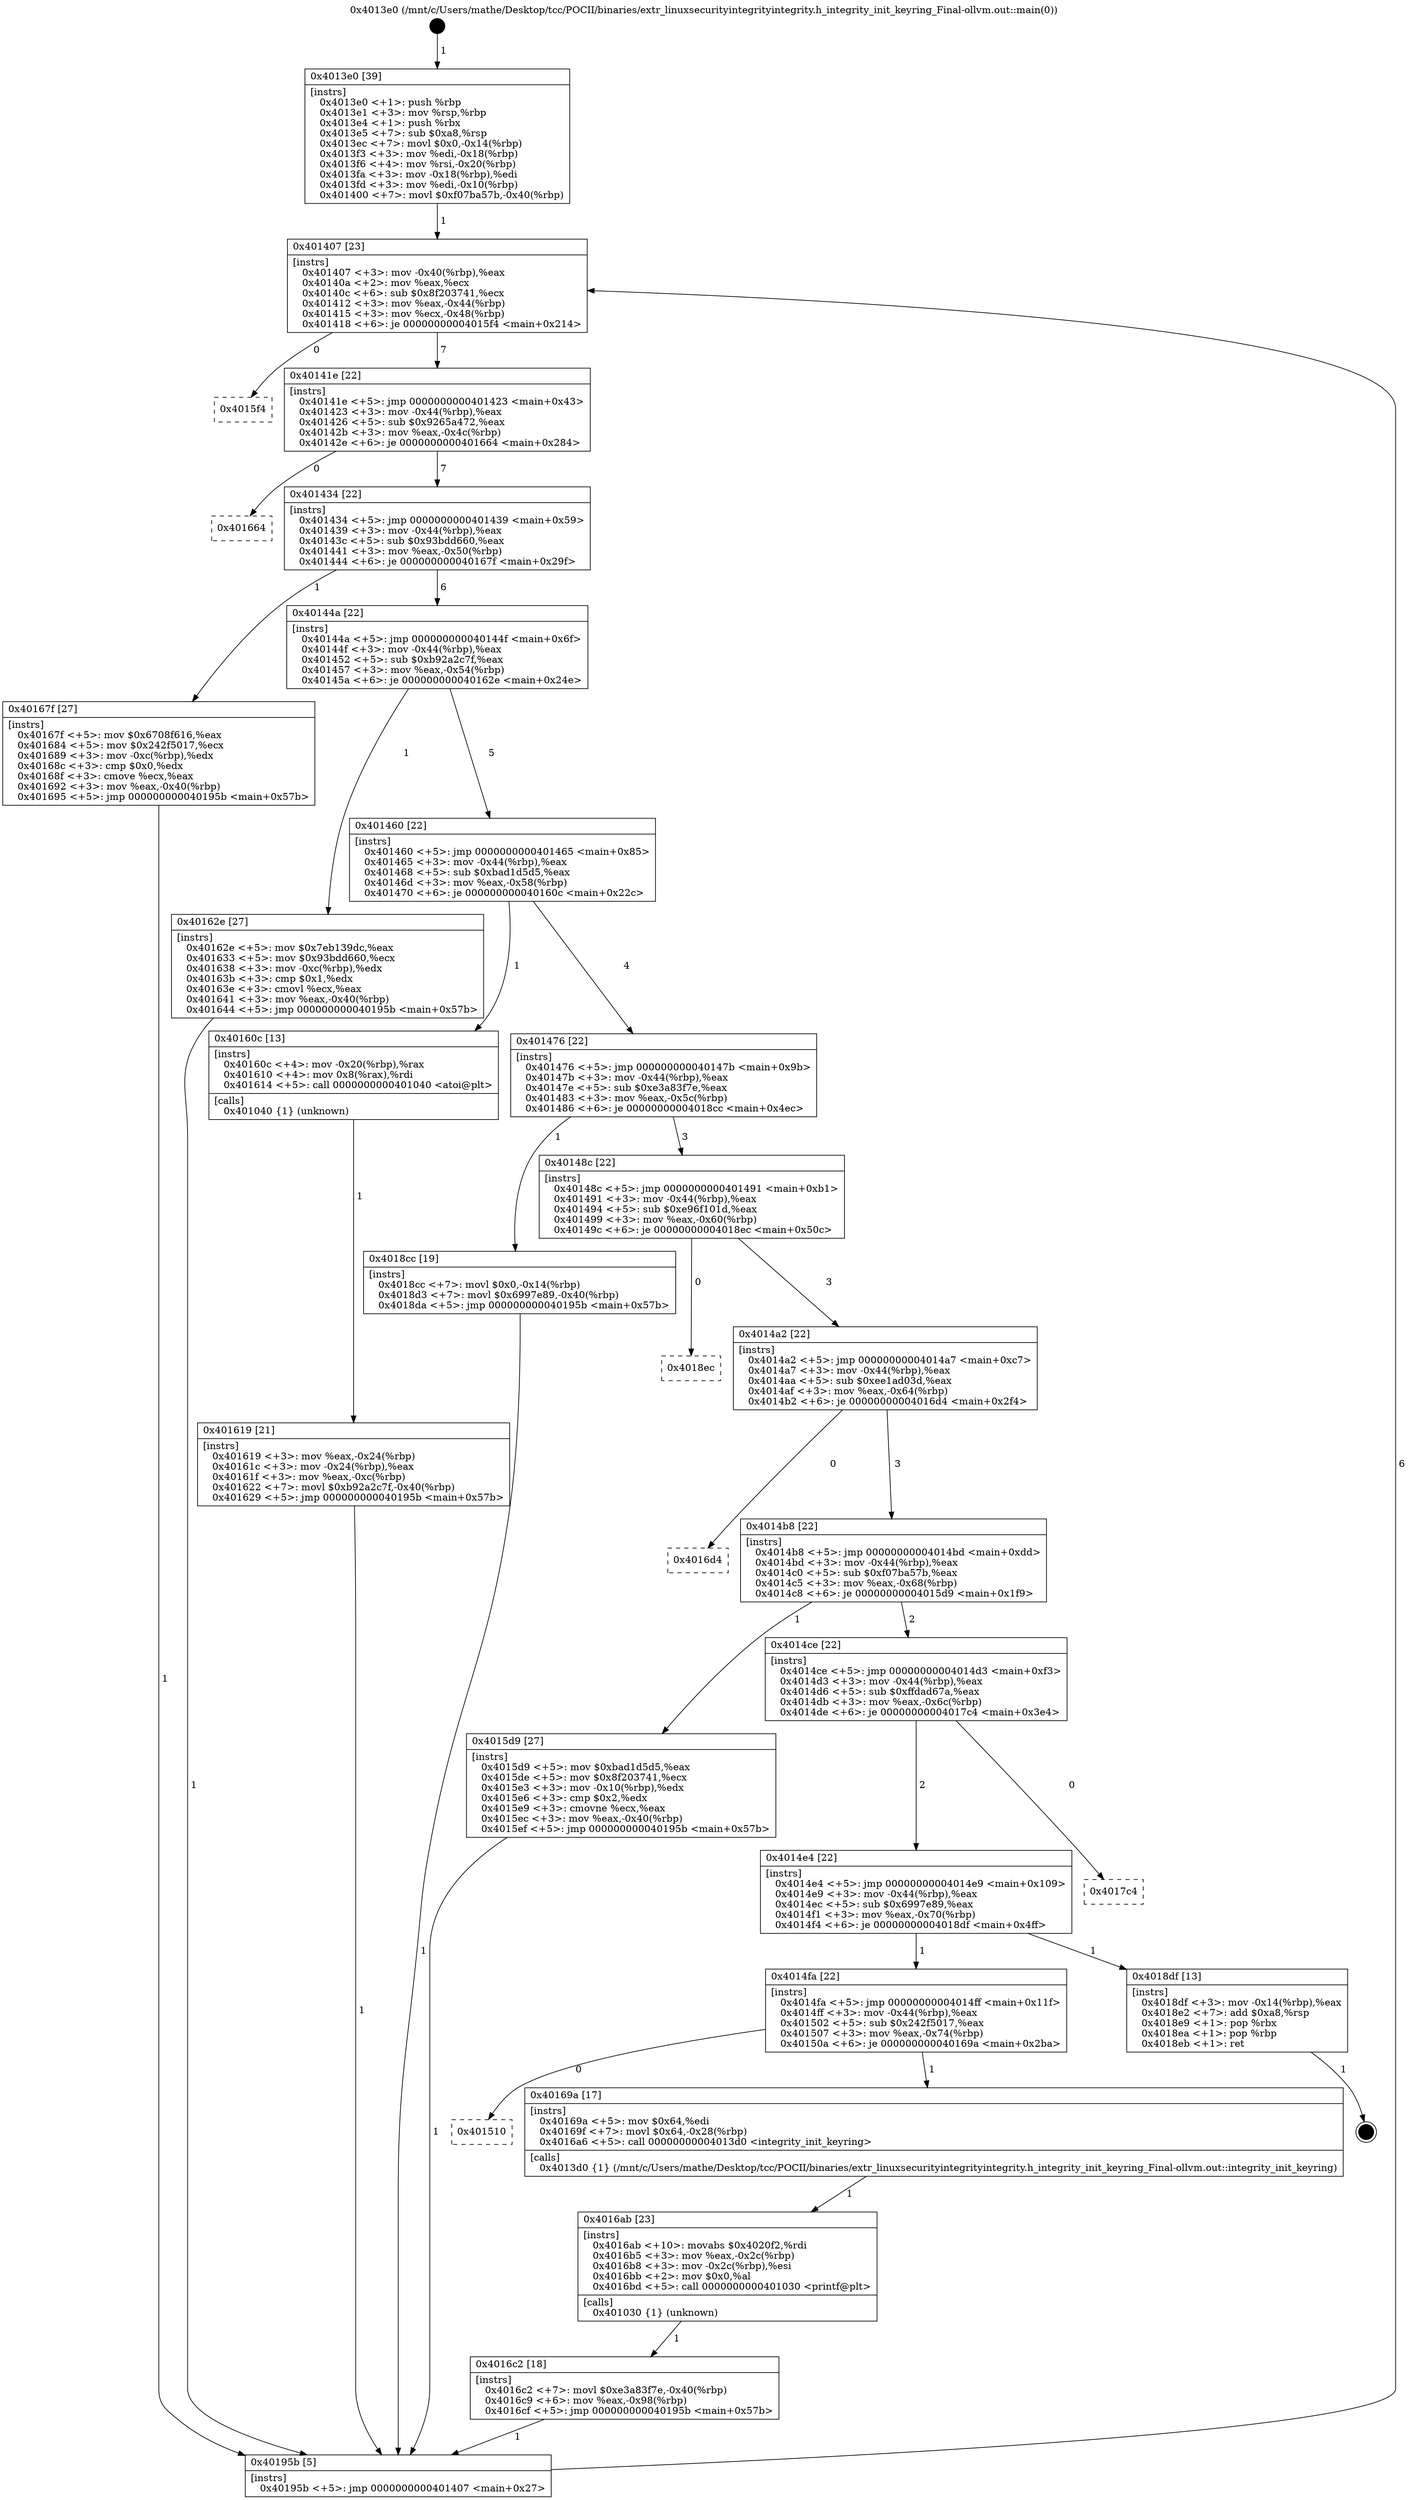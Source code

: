 digraph "0x4013e0" {
  label = "0x4013e0 (/mnt/c/Users/mathe/Desktop/tcc/POCII/binaries/extr_linuxsecurityintegrityintegrity.h_integrity_init_keyring_Final-ollvm.out::main(0))"
  labelloc = "t"
  node[shape=record]

  Entry [label="",width=0.3,height=0.3,shape=circle,fillcolor=black,style=filled]
  "0x401407" [label="{
     0x401407 [23]\l
     | [instrs]\l
     &nbsp;&nbsp;0x401407 \<+3\>: mov -0x40(%rbp),%eax\l
     &nbsp;&nbsp;0x40140a \<+2\>: mov %eax,%ecx\l
     &nbsp;&nbsp;0x40140c \<+6\>: sub $0x8f203741,%ecx\l
     &nbsp;&nbsp;0x401412 \<+3\>: mov %eax,-0x44(%rbp)\l
     &nbsp;&nbsp;0x401415 \<+3\>: mov %ecx,-0x48(%rbp)\l
     &nbsp;&nbsp;0x401418 \<+6\>: je 00000000004015f4 \<main+0x214\>\l
  }"]
  "0x4015f4" [label="{
     0x4015f4\l
  }", style=dashed]
  "0x40141e" [label="{
     0x40141e [22]\l
     | [instrs]\l
     &nbsp;&nbsp;0x40141e \<+5\>: jmp 0000000000401423 \<main+0x43\>\l
     &nbsp;&nbsp;0x401423 \<+3\>: mov -0x44(%rbp),%eax\l
     &nbsp;&nbsp;0x401426 \<+5\>: sub $0x9265a472,%eax\l
     &nbsp;&nbsp;0x40142b \<+3\>: mov %eax,-0x4c(%rbp)\l
     &nbsp;&nbsp;0x40142e \<+6\>: je 0000000000401664 \<main+0x284\>\l
  }"]
  Exit [label="",width=0.3,height=0.3,shape=circle,fillcolor=black,style=filled,peripheries=2]
  "0x401664" [label="{
     0x401664\l
  }", style=dashed]
  "0x401434" [label="{
     0x401434 [22]\l
     | [instrs]\l
     &nbsp;&nbsp;0x401434 \<+5\>: jmp 0000000000401439 \<main+0x59\>\l
     &nbsp;&nbsp;0x401439 \<+3\>: mov -0x44(%rbp),%eax\l
     &nbsp;&nbsp;0x40143c \<+5\>: sub $0x93bdd660,%eax\l
     &nbsp;&nbsp;0x401441 \<+3\>: mov %eax,-0x50(%rbp)\l
     &nbsp;&nbsp;0x401444 \<+6\>: je 000000000040167f \<main+0x29f\>\l
  }"]
  "0x4016c2" [label="{
     0x4016c2 [18]\l
     | [instrs]\l
     &nbsp;&nbsp;0x4016c2 \<+7\>: movl $0xe3a83f7e,-0x40(%rbp)\l
     &nbsp;&nbsp;0x4016c9 \<+6\>: mov %eax,-0x98(%rbp)\l
     &nbsp;&nbsp;0x4016cf \<+5\>: jmp 000000000040195b \<main+0x57b\>\l
  }"]
  "0x40167f" [label="{
     0x40167f [27]\l
     | [instrs]\l
     &nbsp;&nbsp;0x40167f \<+5\>: mov $0x6708f616,%eax\l
     &nbsp;&nbsp;0x401684 \<+5\>: mov $0x242f5017,%ecx\l
     &nbsp;&nbsp;0x401689 \<+3\>: mov -0xc(%rbp),%edx\l
     &nbsp;&nbsp;0x40168c \<+3\>: cmp $0x0,%edx\l
     &nbsp;&nbsp;0x40168f \<+3\>: cmove %ecx,%eax\l
     &nbsp;&nbsp;0x401692 \<+3\>: mov %eax,-0x40(%rbp)\l
     &nbsp;&nbsp;0x401695 \<+5\>: jmp 000000000040195b \<main+0x57b\>\l
  }"]
  "0x40144a" [label="{
     0x40144a [22]\l
     | [instrs]\l
     &nbsp;&nbsp;0x40144a \<+5\>: jmp 000000000040144f \<main+0x6f\>\l
     &nbsp;&nbsp;0x40144f \<+3\>: mov -0x44(%rbp),%eax\l
     &nbsp;&nbsp;0x401452 \<+5\>: sub $0xb92a2c7f,%eax\l
     &nbsp;&nbsp;0x401457 \<+3\>: mov %eax,-0x54(%rbp)\l
     &nbsp;&nbsp;0x40145a \<+6\>: je 000000000040162e \<main+0x24e\>\l
  }"]
  "0x4016ab" [label="{
     0x4016ab [23]\l
     | [instrs]\l
     &nbsp;&nbsp;0x4016ab \<+10\>: movabs $0x4020f2,%rdi\l
     &nbsp;&nbsp;0x4016b5 \<+3\>: mov %eax,-0x2c(%rbp)\l
     &nbsp;&nbsp;0x4016b8 \<+3\>: mov -0x2c(%rbp),%esi\l
     &nbsp;&nbsp;0x4016bb \<+2\>: mov $0x0,%al\l
     &nbsp;&nbsp;0x4016bd \<+5\>: call 0000000000401030 \<printf@plt\>\l
     | [calls]\l
     &nbsp;&nbsp;0x401030 \{1\} (unknown)\l
  }"]
  "0x40162e" [label="{
     0x40162e [27]\l
     | [instrs]\l
     &nbsp;&nbsp;0x40162e \<+5\>: mov $0x7eb139dc,%eax\l
     &nbsp;&nbsp;0x401633 \<+5\>: mov $0x93bdd660,%ecx\l
     &nbsp;&nbsp;0x401638 \<+3\>: mov -0xc(%rbp),%edx\l
     &nbsp;&nbsp;0x40163b \<+3\>: cmp $0x1,%edx\l
     &nbsp;&nbsp;0x40163e \<+3\>: cmovl %ecx,%eax\l
     &nbsp;&nbsp;0x401641 \<+3\>: mov %eax,-0x40(%rbp)\l
     &nbsp;&nbsp;0x401644 \<+5\>: jmp 000000000040195b \<main+0x57b\>\l
  }"]
  "0x401460" [label="{
     0x401460 [22]\l
     | [instrs]\l
     &nbsp;&nbsp;0x401460 \<+5\>: jmp 0000000000401465 \<main+0x85\>\l
     &nbsp;&nbsp;0x401465 \<+3\>: mov -0x44(%rbp),%eax\l
     &nbsp;&nbsp;0x401468 \<+5\>: sub $0xbad1d5d5,%eax\l
     &nbsp;&nbsp;0x40146d \<+3\>: mov %eax,-0x58(%rbp)\l
     &nbsp;&nbsp;0x401470 \<+6\>: je 000000000040160c \<main+0x22c\>\l
  }"]
  "0x401510" [label="{
     0x401510\l
  }", style=dashed]
  "0x40160c" [label="{
     0x40160c [13]\l
     | [instrs]\l
     &nbsp;&nbsp;0x40160c \<+4\>: mov -0x20(%rbp),%rax\l
     &nbsp;&nbsp;0x401610 \<+4\>: mov 0x8(%rax),%rdi\l
     &nbsp;&nbsp;0x401614 \<+5\>: call 0000000000401040 \<atoi@plt\>\l
     | [calls]\l
     &nbsp;&nbsp;0x401040 \{1\} (unknown)\l
  }"]
  "0x401476" [label="{
     0x401476 [22]\l
     | [instrs]\l
     &nbsp;&nbsp;0x401476 \<+5\>: jmp 000000000040147b \<main+0x9b\>\l
     &nbsp;&nbsp;0x40147b \<+3\>: mov -0x44(%rbp),%eax\l
     &nbsp;&nbsp;0x40147e \<+5\>: sub $0xe3a83f7e,%eax\l
     &nbsp;&nbsp;0x401483 \<+3\>: mov %eax,-0x5c(%rbp)\l
     &nbsp;&nbsp;0x401486 \<+6\>: je 00000000004018cc \<main+0x4ec\>\l
  }"]
  "0x40169a" [label="{
     0x40169a [17]\l
     | [instrs]\l
     &nbsp;&nbsp;0x40169a \<+5\>: mov $0x64,%edi\l
     &nbsp;&nbsp;0x40169f \<+7\>: movl $0x64,-0x28(%rbp)\l
     &nbsp;&nbsp;0x4016a6 \<+5\>: call 00000000004013d0 \<integrity_init_keyring\>\l
     | [calls]\l
     &nbsp;&nbsp;0x4013d0 \{1\} (/mnt/c/Users/mathe/Desktop/tcc/POCII/binaries/extr_linuxsecurityintegrityintegrity.h_integrity_init_keyring_Final-ollvm.out::integrity_init_keyring)\l
  }"]
  "0x4018cc" [label="{
     0x4018cc [19]\l
     | [instrs]\l
     &nbsp;&nbsp;0x4018cc \<+7\>: movl $0x0,-0x14(%rbp)\l
     &nbsp;&nbsp;0x4018d3 \<+7\>: movl $0x6997e89,-0x40(%rbp)\l
     &nbsp;&nbsp;0x4018da \<+5\>: jmp 000000000040195b \<main+0x57b\>\l
  }"]
  "0x40148c" [label="{
     0x40148c [22]\l
     | [instrs]\l
     &nbsp;&nbsp;0x40148c \<+5\>: jmp 0000000000401491 \<main+0xb1\>\l
     &nbsp;&nbsp;0x401491 \<+3\>: mov -0x44(%rbp),%eax\l
     &nbsp;&nbsp;0x401494 \<+5\>: sub $0xe96f101d,%eax\l
     &nbsp;&nbsp;0x401499 \<+3\>: mov %eax,-0x60(%rbp)\l
     &nbsp;&nbsp;0x40149c \<+6\>: je 00000000004018ec \<main+0x50c\>\l
  }"]
  "0x4014fa" [label="{
     0x4014fa [22]\l
     | [instrs]\l
     &nbsp;&nbsp;0x4014fa \<+5\>: jmp 00000000004014ff \<main+0x11f\>\l
     &nbsp;&nbsp;0x4014ff \<+3\>: mov -0x44(%rbp),%eax\l
     &nbsp;&nbsp;0x401502 \<+5\>: sub $0x242f5017,%eax\l
     &nbsp;&nbsp;0x401507 \<+3\>: mov %eax,-0x74(%rbp)\l
     &nbsp;&nbsp;0x40150a \<+6\>: je 000000000040169a \<main+0x2ba\>\l
  }"]
  "0x4018ec" [label="{
     0x4018ec\l
  }", style=dashed]
  "0x4014a2" [label="{
     0x4014a2 [22]\l
     | [instrs]\l
     &nbsp;&nbsp;0x4014a2 \<+5\>: jmp 00000000004014a7 \<main+0xc7\>\l
     &nbsp;&nbsp;0x4014a7 \<+3\>: mov -0x44(%rbp),%eax\l
     &nbsp;&nbsp;0x4014aa \<+5\>: sub $0xee1ad03d,%eax\l
     &nbsp;&nbsp;0x4014af \<+3\>: mov %eax,-0x64(%rbp)\l
     &nbsp;&nbsp;0x4014b2 \<+6\>: je 00000000004016d4 \<main+0x2f4\>\l
  }"]
  "0x4018df" [label="{
     0x4018df [13]\l
     | [instrs]\l
     &nbsp;&nbsp;0x4018df \<+3\>: mov -0x14(%rbp),%eax\l
     &nbsp;&nbsp;0x4018e2 \<+7\>: add $0xa8,%rsp\l
     &nbsp;&nbsp;0x4018e9 \<+1\>: pop %rbx\l
     &nbsp;&nbsp;0x4018ea \<+1\>: pop %rbp\l
     &nbsp;&nbsp;0x4018eb \<+1\>: ret\l
  }"]
  "0x4016d4" [label="{
     0x4016d4\l
  }", style=dashed]
  "0x4014b8" [label="{
     0x4014b8 [22]\l
     | [instrs]\l
     &nbsp;&nbsp;0x4014b8 \<+5\>: jmp 00000000004014bd \<main+0xdd\>\l
     &nbsp;&nbsp;0x4014bd \<+3\>: mov -0x44(%rbp),%eax\l
     &nbsp;&nbsp;0x4014c0 \<+5\>: sub $0xf07ba57b,%eax\l
     &nbsp;&nbsp;0x4014c5 \<+3\>: mov %eax,-0x68(%rbp)\l
     &nbsp;&nbsp;0x4014c8 \<+6\>: je 00000000004015d9 \<main+0x1f9\>\l
  }"]
  "0x4014e4" [label="{
     0x4014e4 [22]\l
     | [instrs]\l
     &nbsp;&nbsp;0x4014e4 \<+5\>: jmp 00000000004014e9 \<main+0x109\>\l
     &nbsp;&nbsp;0x4014e9 \<+3\>: mov -0x44(%rbp),%eax\l
     &nbsp;&nbsp;0x4014ec \<+5\>: sub $0x6997e89,%eax\l
     &nbsp;&nbsp;0x4014f1 \<+3\>: mov %eax,-0x70(%rbp)\l
     &nbsp;&nbsp;0x4014f4 \<+6\>: je 00000000004018df \<main+0x4ff\>\l
  }"]
  "0x4015d9" [label="{
     0x4015d9 [27]\l
     | [instrs]\l
     &nbsp;&nbsp;0x4015d9 \<+5\>: mov $0xbad1d5d5,%eax\l
     &nbsp;&nbsp;0x4015de \<+5\>: mov $0x8f203741,%ecx\l
     &nbsp;&nbsp;0x4015e3 \<+3\>: mov -0x10(%rbp),%edx\l
     &nbsp;&nbsp;0x4015e6 \<+3\>: cmp $0x2,%edx\l
     &nbsp;&nbsp;0x4015e9 \<+3\>: cmovne %ecx,%eax\l
     &nbsp;&nbsp;0x4015ec \<+3\>: mov %eax,-0x40(%rbp)\l
     &nbsp;&nbsp;0x4015ef \<+5\>: jmp 000000000040195b \<main+0x57b\>\l
  }"]
  "0x4014ce" [label="{
     0x4014ce [22]\l
     | [instrs]\l
     &nbsp;&nbsp;0x4014ce \<+5\>: jmp 00000000004014d3 \<main+0xf3\>\l
     &nbsp;&nbsp;0x4014d3 \<+3\>: mov -0x44(%rbp),%eax\l
     &nbsp;&nbsp;0x4014d6 \<+5\>: sub $0xffdad67a,%eax\l
     &nbsp;&nbsp;0x4014db \<+3\>: mov %eax,-0x6c(%rbp)\l
     &nbsp;&nbsp;0x4014de \<+6\>: je 00000000004017c4 \<main+0x3e4\>\l
  }"]
  "0x40195b" [label="{
     0x40195b [5]\l
     | [instrs]\l
     &nbsp;&nbsp;0x40195b \<+5\>: jmp 0000000000401407 \<main+0x27\>\l
  }"]
  "0x4013e0" [label="{
     0x4013e0 [39]\l
     | [instrs]\l
     &nbsp;&nbsp;0x4013e0 \<+1\>: push %rbp\l
     &nbsp;&nbsp;0x4013e1 \<+3\>: mov %rsp,%rbp\l
     &nbsp;&nbsp;0x4013e4 \<+1\>: push %rbx\l
     &nbsp;&nbsp;0x4013e5 \<+7\>: sub $0xa8,%rsp\l
     &nbsp;&nbsp;0x4013ec \<+7\>: movl $0x0,-0x14(%rbp)\l
     &nbsp;&nbsp;0x4013f3 \<+3\>: mov %edi,-0x18(%rbp)\l
     &nbsp;&nbsp;0x4013f6 \<+4\>: mov %rsi,-0x20(%rbp)\l
     &nbsp;&nbsp;0x4013fa \<+3\>: mov -0x18(%rbp),%edi\l
     &nbsp;&nbsp;0x4013fd \<+3\>: mov %edi,-0x10(%rbp)\l
     &nbsp;&nbsp;0x401400 \<+7\>: movl $0xf07ba57b,-0x40(%rbp)\l
  }"]
  "0x401619" [label="{
     0x401619 [21]\l
     | [instrs]\l
     &nbsp;&nbsp;0x401619 \<+3\>: mov %eax,-0x24(%rbp)\l
     &nbsp;&nbsp;0x40161c \<+3\>: mov -0x24(%rbp),%eax\l
     &nbsp;&nbsp;0x40161f \<+3\>: mov %eax,-0xc(%rbp)\l
     &nbsp;&nbsp;0x401622 \<+7\>: movl $0xb92a2c7f,-0x40(%rbp)\l
     &nbsp;&nbsp;0x401629 \<+5\>: jmp 000000000040195b \<main+0x57b\>\l
  }"]
  "0x4017c4" [label="{
     0x4017c4\l
  }", style=dashed]
  Entry -> "0x4013e0" [label=" 1"]
  "0x401407" -> "0x4015f4" [label=" 0"]
  "0x401407" -> "0x40141e" [label=" 7"]
  "0x4018df" -> Exit [label=" 1"]
  "0x40141e" -> "0x401664" [label=" 0"]
  "0x40141e" -> "0x401434" [label=" 7"]
  "0x4018cc" -> "0x40195b" [label=" 1"]
  "0x401434" -> "0x40167f" [label=" 1"]
  "0x401434" -> "0x40144a" [label=" 6"]
  "0x4016c2" -> "0x40195b" [label=" 1"]
  "0x40144a" -> "0x40162e" [label=" 1"]
  "0x40144a" -> "0x401460" [label=" 5"]
  "0x4016ab" -> "0x4016c2" [label=" 1"]
  "0x401460" -> "0x40160c" [label=" 1"]
  "0x401460" -> "0x401476" [label=" 4"]
  "0x40169a" -> "0x4016ab" [label=" 1"]
  "0x401476" -> "0x4018cc" [label=" 1"]
  "0x401476" -> "0x40148c" [label=" 3"]
  "0x4014fa" -> "0x401510" [label=" 0"]
  "0x40148c" -> "0x4018ec" [label=" 0"]
  "0x40148c" -> "0x4014a2" [label=" 3"]
  "0x4014fa" -> "0x40169a" [label=" 1"]
  "0x4014a2" -> "0x4016d4" [label=" 0"]
  "0x4014a2" -> "0x4014b8" [label=" 3"]
  "0x4014e4" -> "0x4014fa" [label=" 1"]
  "0x4014b8" -> "0x4015d9" [label=" 1"]
  "0x4014b8" -> "0x4014ce" [label=" 2"]
  "0x4015d9" -> "0x40195b" [label=" 1"]
  "0x4013e0" -> "0x401407" [label=" 1"]
  "0x40195b" -> "0x401407" [label=" 6"]
  "0x40160c" -> "0x401619" [label=" 1"]
  "0x401619" -> "0x40195b" [label=" 1"]
  "0x40162e" -> "0x40195b" [label=" 1"]
  "0x40167f" -> "0x40195b" [label=" 1"]
  "0x4014e4" -> "0x4018df" [label=" 1"]
  "0x4014ce" -> "0x4017c4" [label=" 0"]
  "0x4014ce" -> "0x4014e4" [label=" 2"]
}
